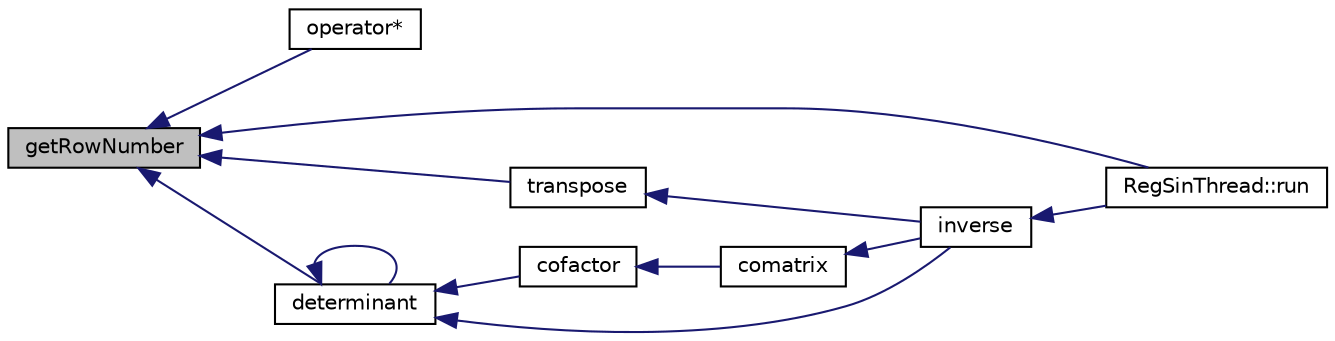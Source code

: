 digraph G
{
  edge [fontname="Helvetica",fontsize="10",labelfontname="Helvetica",labelfontsize="10"];
  node [fontname="Helvetica",fontsize="10",shape=record];
  rankdir="LR";
  Node1 [label="getRowNumber",height=0.2,width=0.4,color="black", fillcolor="grey75", style="filled" fontcolor="black"];
  Node1 -> Node2 [dir="back",color="midnightblue",fontsize="10",style="solid",fontname="Helvetica"];
  Node2 [label="operator*",height=0.2,width=0.4,color="black", fillcolor="white", style="filled",URL="$class_matrix.html#ae8a8732cc6f7a1ea59764ed568a84b21",tooltip="Overload of operator*."];
  Node1 -> Node3 [dir="back",color="midnightblue",fontsize="10",style="solid",fontname="Helvetica"];
  Node3 [label="transpose",height=0.2,width=0.4,color="black", fillcolor="white", style="filled",URL="$class_matrix.html#a7b892a74fed80a8c2486b1721cc4495e",tooltip="transpose a matrix"];
  Node3 -> Node4 [dir="back",color="midnightblue",fontsize="10",style="solid",fontname="Helvetica"];
  Node4 [label="inverse",height=0.2,width=0.4,color="black", fillcolor="white", style="filled",URL="$class_matrix.html#a6f460b8f02c33a27dd7210134f4887f7",tooltip="calculate the inverse matrix using cofactors"];
  Node4 -> Node5 [dir="back",color="midnightblue",fontsize="10",style="solid",fontname="Helvetica"];
  Node5 [label="RegSinThread::run",height=0.2,width=0.4,color="black", fillcolor="white", style="filled",URL="$class_reg_sin_thread.html#a19683048b16c33f74b1a888822154d07",tooltip="Overload of run - Implementation of Jean Jacquelin algorithme to do Sinusoïdale RegressionThis is an ..."];
  Node1 -> Node6 [dir="back",color="midnightblue",fontsize="10",style="solid",fontname="Helvetica"];
  Node6 [label="determinant",height=0.2,width=0.4,color="black", fillcolor="white", style="filled",URL="$class_matrix.html#abeafb2c12b1e41d4aee3d3ac9465b11b",tooltip="calculate a matrix det."];
  Node6 -> Node6 [dir="back",color="midnightblue",fontsize="10",style="solid",fontname="Helvetica"];
  Node6 -> Node7 [dir="back",color="midnightblue",fontsize="10",style="solid",fontname="Helvetica"];
  Node7 [label="cofactor",height=0.2,width=0.4,color="black", fillcolor="white", style="filled",URL="$class_matrix.html#af52fff2104bbe72b4a4c615ef098d051",tooltip="return the cofactor of colum j and row i"];
  Node7 -> Node8 [dir="back",color="midnightblue",fontsize="10",style="solid",fontname="Helvetica"];
  Node8 [label="comatrix",height=0.2,width=0.4,color="black", fillcolor="white", style="filled",URL="$class_matrix.html#a015b096faff743c8392f4b0d3a823ee5",tooltip="calculate the comatrix using cofactors"];
  Node8 -> Node4 [dir="back",color="midnightblue",fontsize="10",style="solid",fontname="Helvetica"];
  Node6 -> Node4 [dir="back",color="midnightblue",fontsize="10",style="solid",fontname="Helvetica"];
  Node1 -> Node5 [dir="back",color="midnightblue",fontsize="10",style="solid",fontname="Helvetica"];
}

